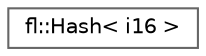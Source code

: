 digraph "Graphical Class Hierarchy"
{
 // INTERACTIVE_SVG=YES
 // LATEX_PDF_SIZE
  bgcolor="transparent";
  edge [fontname=Helvetica,fontsize=10,labelfontname=Helvetica,labelfontsize=10];
  node [fontname=Helvetica,fontsize=10,shape=box,height=0.2,width=0.4];
  rankdir="LR";
  Node0 [id="Node000000",label="fl::Hash\< i16 \>",height=0.2,width=0.4,color="grey40", fillcolor="white", style="filled",URL="$d0/de3/structfl_1_1_hash_3_01i16_01_4.html",tooltip=" "];
}
